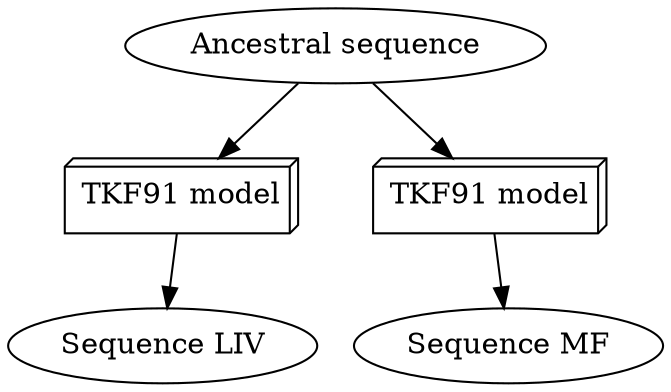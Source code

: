digraph G {
	ancestor [label="Ancestral sequence", shape=oval];
	LIV [label="Sequence LIV", shape=oval];
	MF [label="Sequence MF", shape=oval];
	tkf_liv [label="TKF91 model", shape=box3d];
	tkf_mf [label="TKF91 model", shape=box3d];
	
	ancestor->tkf_liv->LIV;
	ancestor->tkf_mf->MF;
	

}
